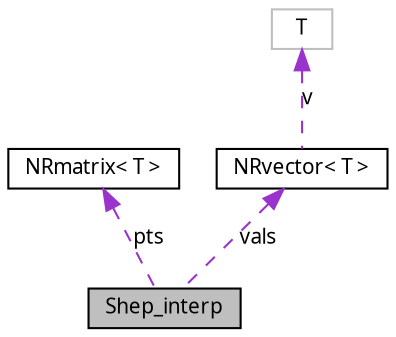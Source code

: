 digraph G
{
  edge [fontname="FreeSans.ttf",fontsize="10",labelfontname="FreeSans.ttf",labelfontsize="10"];
  node [fontname="FreeSans.ttf",fontsize="10",shape=record];
  Node1 [label="Shep_interp",height=0.2,width=0.4,color="black", fillcolor="grey75", style="filled" fontcolor="black"];
  Node2 -> Node1 [dir=back,color="darkorchid3",fontsize="10",style="dashed",label="pts",fontname="FreeSans.ttf"];
  Node2 [label="NRmatrix\< T \>",height=0.2,width=0.4,color="black", fillcolor="white", style="filled",URL="$class_n_rmatrix.html"];
  Node3 -> Node1 [dir=back,color="darkorchid3",fontsize="10",style="dashed",label="vals",fontname="FreeSans.ttf"];
  Node3 [label="NRvector\< T \>",height=0.2,width=0.4,color="black", fillcolor="white", style="filled",URL="$class_n_rvector.html"];
  Node4 -> Node3 [dir=back,color="darkorchid3",fontsize="10",style="dashed",label="v",fontname="FreeSans.ttf"];
  Node4 [label="T",height=0.2,width=0.4,color="grey75", fillcolor="white", style="filled"];
}
